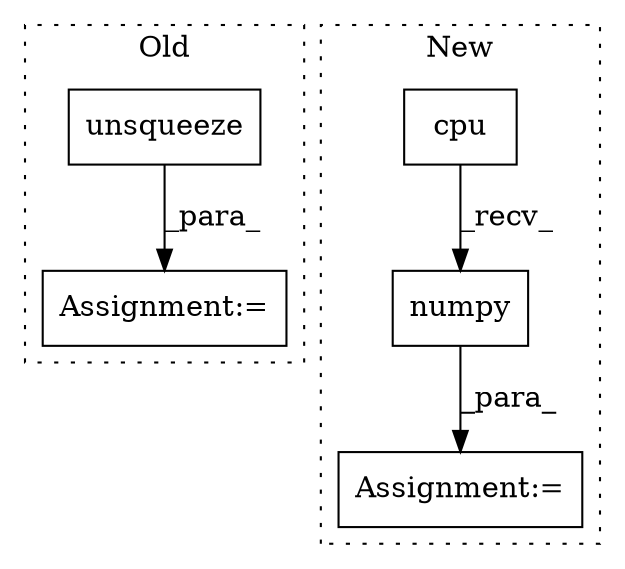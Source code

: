 digraph G {
subgraph cluster0 {
1 [label="unsqueeze" a="32" s="6012,6024" l="10,1" shape="box"];
3 [label="Assignment:=" a="7" s="6006" l="1" shape="box"];
label = "Old";
style="dotted";
}
subgraph cluster1 {
2 [label="cpu" a="32" s="6081" l="5" shape="box"];
4 [label="Assignment:=" a="7" s="6062" l="1" shape="box"];
5 [label="numpy" a="32" s="6087" l="7" shape="box"];
label = "New";
style="dotted";
}
1 -> 3 [label="_para_"];
2 -> 5 [label="_recv_"];
5 -> 4 [label="_para_"];
}